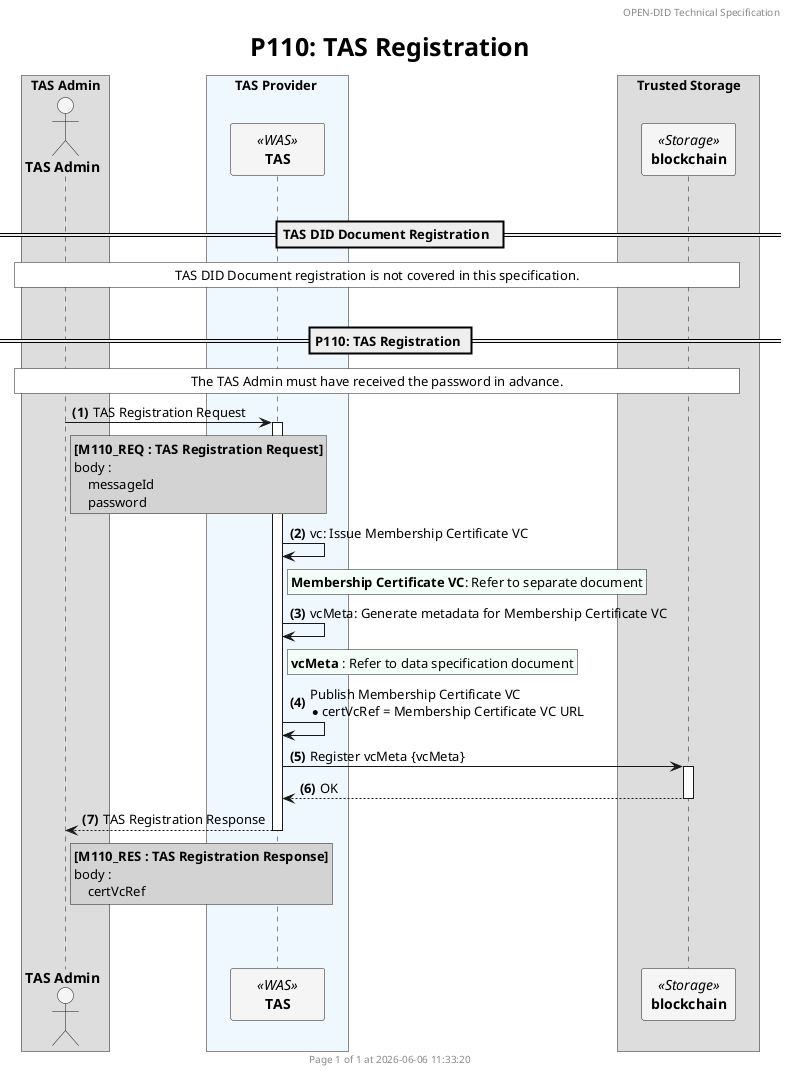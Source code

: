@startuml P110_register_tas

'- - - - - - - - - - - - - - - - - - - - - - - - - - - - - - - - - - - - - - - - - - - - - - - - - - - - - - - - - - -
' Settings
'- - - - - - - - - - - - - - - - - - - - - - - - - - - - - - - - - - - - - - - - - - - - - - - - - - - - - - - - - - -
'=== Header and Footer ===
header OPEN-DID Technical Specification
footer
  	Page %page% of %lastpage% at %date("yyyy-MM-dd hh:mm:ss")
end footer

'=== Title ===
title
	<size:25>P110: TAS Registration</size>
end title

'=== Options ===
autonumber "<b>(#)</b>"

'=== Participants ===
skinparam ParticipantPadding 20
skinparam BoxPadding 20
skinparam MaxMessageSize 500
skinparam MinClassWidth 80

box TAS Admin
    actor "**TAS Admin**" as ADMIN #WhiteSmoke
end box

box TAS Provider #AliceBlue
    participant "**TAS**" as TAS <<WAS>> #WhiteSmoke
end box


box Trusted Storage
    participant "**blockchain**" as BC <<Storage>> #WhiteSmoke
end box 
'- - - - - - - - - - - - - - - - - - - - - - - - - - - - - - - - - - - - - - - - - - - - - - - - - - - - - - - - - - -
' Constants
'- - - - - - - - - - - - - - - - - - - - - - - - - - - - - - - - - - - - - - - - - - - - - - - - - - - - - - - - - - -

!$refdoc = "Refer to separate document"
!$doc = "Refer to data specification document"


'- - - - - - - - - - - - - - - - - - - - - - - - - - - - - - - - - - - - - - - - - - - - - - - - - - - - - - - - - - -
' Content
'- - - - - - - - - - - - - - - - - - - - - - - - - - - - - - - - - - - - - - - - - - - - - - - - - - - - - - - - - - -
||| 

== TAS DID Document Registration  ==
rnote across #white
    TAS DID Document registration is not covered in this specification.
end note

||| 

== P110: TAS Registration ==
rnote across #white
    The TAS Admin must have received the password in advance.
end note
ADMIN -> TAS++: TAS Registration Request
rnote right of ADMIN #LightGray        
    **[M110_REQ : TAS Registration Request]**
    body : 
        messageId
        password
end note

    TAS -> TAS: vc: Issue Membership Certificate VC
    rnote right of TAS #MintCream
        **Membership Certificate VC**: $refdoc
    end note

    TAS -> TAS: vcMeta: Generate metadata for Membership Certificate VC
    rnote right of TAS #MintCream
        **vcMeta** : $doc
    end note

    TAS -> TAS: Publish Membership Certificate VC\
            \n* certVcRef = Membership Certificate VC URL

    TAS -> BC++ : Register vcMeta {vcMeta}
    return OK

return TAS Registration Response
rnote right of ADMIN #LightGray        
    **[M110_RES : TAS Registration Response]**
    body : 
        certVcRef
end note

||| 
||| 
@enduml
